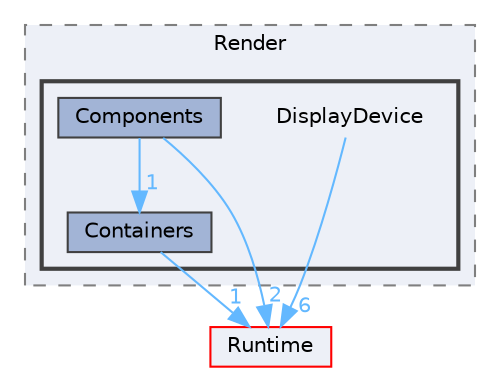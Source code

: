 digraph "DisplayDevice"
{
 // INTERACTIVE_SVG=YES
 // LATEX_PDF_SIZE
  bgcolor="transparent";
  edge [fontname=Helvetica,fontsize=10,labelfontname=Helvetica,labelfontsize=10];
  node [fontname=Helvetica,fontsize=10,shape=box,height=0.2,width=0.4];
  compound=true
  subgraph clusterdir_3c76e460deb5db6d4158c4915fd9f8bd {
    graph [ bgcolor="#edf0f7", pencolor="grey50", label="Render", fontname=Helvetica,fontsize=10 style="filled,dashed", URL="dir_3c76e460deb5db6d4158c4915fd9f8bd.html",tooltip=""]
  subgraph clusterdir_6110381d17d7b2052c06bfaeca1827bc {
    graph [ bgcolor="#edf0f7", pencolor="grey25", label="", fontname=Helvetica,fontsize=10 style="filled,bold", URL="dir_6110381d17d7b2052c06bfaeca1827bc.html",tooltip=""]
    dir_6110381d17d7b2052c06bfaeca1827bc [shape=plaintext, label="DisplayDevice"];
  dir_d08ac09613ea87fce69e70f3fb86d402 [label="Components", fillcolor="#a2b4d6", color="grey25", style="filled", URL="dir_d08ac09613ea87fce69e70f3fb86d402.html",tooltip=""];
  dir_273c7c6f77114046e586946a0b1d2f88 [label="Containers", fillcolor="#a2b4d6", color="grey25", style="filled", URL="dir_273c7c6f77114046e586946a0b1d2f88.html",tooltip=""];
  }
  }
  dir_7536b172fbd480bfd146a1b1acd6856b [label="Runtime", fillcolor="#edf0f7", color="red", style="filled", URL="dir_7536b172fbd480bfd146a1b1acd6856b.html",tooltip=""];
  dir_6110381d17d7b2052c06bfaeca1827bc->dir_7536b172fbd480bfd146a1b1acd6856b [headlabel="6", labeldistance=1.5 headhref="dir_000337_000984.html" href="dir_000337_000984.html" color="steelblue1" fontcolor="steelblue1"];
  dir_d08ac09613ea87fce69e70f3fb86d402->dir_273c7c6f77114046e586946a0b1d2f88 [headlabel="1", labeldistance=1.5 headhref="dir_000228_000247.html" href="dir_000228_000247.html" color="steelblue1" fontcolor="steelblue1"];
  dir_d08ac09613ea87fce69e70f3fb86d402->dir_7536b172fbd480bfd146a1b1acd6856b [headlabel="2", labeldistance=1.5 headhref="dir_000228_000984.html" href="dir_000228_000984.html" color="steelblue1" fontcolor="steelblue1"];
  dir_273c7c6f77114046e586946a0b1d2f88->dir_7536b172fbd480bfd146a1b1acd6856b [headlabel="1", labeldistance=1.5 headhref="dir_000247_000984.html" href="dir_000247_000984.html" color="steelblue1" fontcolor="steelblue1"];
}
